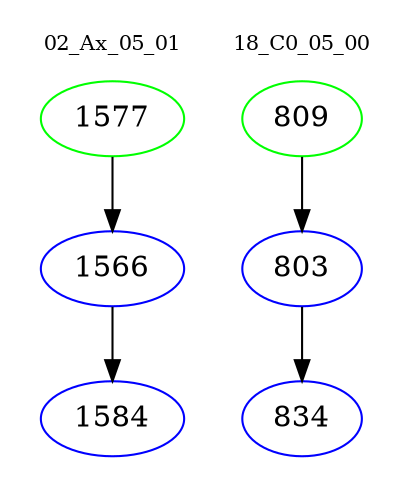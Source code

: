 digraph{
subgraph cluster_0 {
color = white
label = "02_Ax_05_01";
fontsize=10;
T0_1577 [label="1577", color="green"]
T0_1577 -> T0_1566 [color="black"]
T0_1566 [label="1566", color="blue"]
T0_1566 -> T0_1584 [color="black"]
T0_1584 [label="1584", color="blue"]
}
subgraph cluster_1 {
color = white
label = "18_C0_05_00";
fontsize=10;
T1_809 [label="809", color="green"]
T1_809 -> T1_803 [color="black"]
T1_803 [label="803", color="blue"]
T1_803 -> T1_834 [color="black"]
T1_834 [label="834", color="blue"]
}
}
